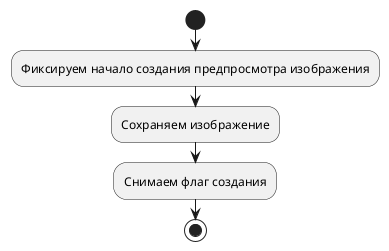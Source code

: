 @startuml
start
:Фиксируем начало создания предпросмотра изображения;
:Сохраняем изображение;
:Снимаем флаг создания;
stop
@enduml
